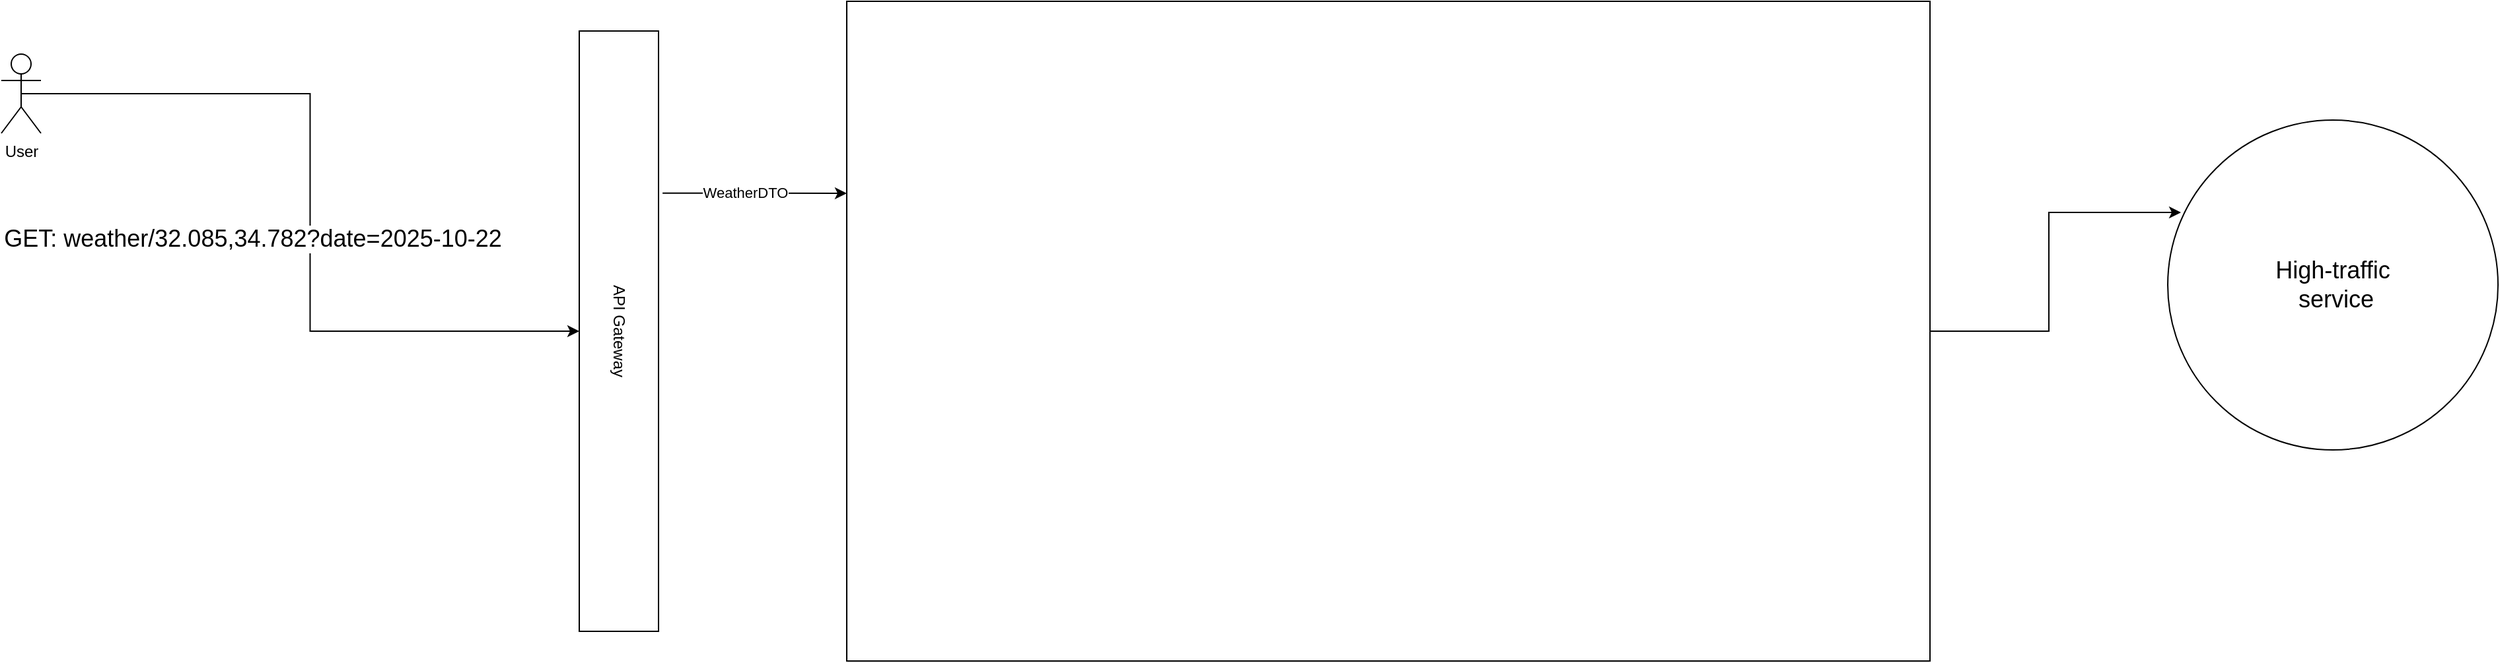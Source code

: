 <mxfile version="28.1.0">
  <diagram name="Page-1" id="XEiT1kLDCRGGdZglAhm5">
    <mxGraphModel dx="1545" dy="1471" grid="1" gridSize="10" guides="1" tooltips="1" connect="1" arrows="1" fold="1" page="1" pageScale="1" pageWidth="850" pageHeight="1100" math="0" shadow="0">
      <root>
        <mxCell id="0" />
        <mxCell id="1" parent="0" />
        <mxCell id="TR1ucW1oZCcEAV0Sezo2-6" style="edgeStyle=orthogonalEdgeStyle;rounded=0;orthogonalLoop=1;jettySize=auto;html=1;exitX=0.5;exitY=0.5;exitDx=0;exitDy=0;exitPerimeter=0;" edge="1" parent="1" source="TR1ucW1oZCcEAV0Sezo2-1" target="TR1ucW1oZCcEAV0Sezo2-4">
          <mxGeometry relative="1" as="geometry" />
        </mxCell>
        <mxCell id="TR1ucW1oZCcEAV0Sezo2-8" value="&lt;font style=&quot;font-size: 18px;&quot;&gt;GET: weather/32.085,34.782?date=2025-10-22&lt;/font&gt;" style="edgeLabel;html=1;align=center;verticalAlign=middle;resizable=0;points=[];" vertex="1" connectable="0" parent="TR1ucW1oZCcEAV0Sezo2-6">
          <mxGeometry x="-0.35" relative="1" as="geometry">
            <mxPoint x="-21" y="110" as="offset" />
          </mxGeometry>
        </mxCell>
        <mxCell id="TR1ucW1oZCcEAV0Sezo2-1" value="User" style="shape=umlActor;verticalLabelPosition=bottom;verticalAlign=top;html=1;outlineConnect=0;" vertex="1" parent="1">
          <mxGeometry x="-290" y="-100" width="30" height="60" as="geometry" />
        </mxCell>
        <mxCell id="TR1ucW1oZCcEAV0Sezo2-2" value="&lt;font style=&quot;font-size: 18px;&quot;&gt;High-traffic&lt;br&gt;&amp;nbsp;service&lt;/font&gt;" style="ellipse;whiteSpace=wrap;html=1;" vertex="1" parent="1">
          <mxGeometry x="1350" y="-50" width="250" height="250" as="geometry" />
        </mxCell>
        <mxCell id="TR1ucW1oZCcEAV0Sezo2-3" value="" style="rounded=0;whiteSpace=wrap;html=1;" vertex="1" parent="1">
          <mxGeometry x="350" y="-140" width="820" height="500" as="geometry" />
        </mxCell>
        <mxCell id="TR1ucW1oZCcEAV0Sezo2-14" style="edgeStyle=orthogonalEdgeStyle;rounded=0;orthogonalLoop=1;jettySize=auto;html=1;entryX=0;entryY=0.291;entryDx=0;entryDy=0;entryPerimeter=0;exitX=0.27;exitY=-0.051;exitDx=0;exitDy=0;exitPerimeter=0;" edge="1" parent="1" source="TR1ucW1oZCcEAV0Sezo2-4" target="TR1ucW1oZCcEAV0Sezo2-3">
          <mxGeometry relative="1" as="geometry">
            <mxPoint x="210" as="sourcePoint" />
            <mxPoint x="354.1" y="1.0" as="targetPoint" />
          </mxGeometry>
        </mxCell>
        <mxCell id="TR1ucW1oZCcEAV0Sezo2-15" value="WeatherDTO" style="edgeLabel;html=1;align=center;verticalAlign=middle;resizable=0;points=[];" vertex="1" connectable="0" parent="TR1ucW1oZCcEAV0Sezo2-14">
          <mxGeometry x="-0.44" y="1" relative="1" as="geometry">
            <mxPoint x="23" as="offset" />
          </mxGeometry>
        </mxCell>
        <mxCell id="TR1ucW1oZCcEAV0Sezo2-4" value="API Gateway" style="rounded=0;whiteSpace=wrap;html=1;rotation=90;" vertex="1" parent="1">
          <mxGeometry x="-50" y="80" width="455" height="60" as="geometry" />
        </mxCell>
        <mxCell id="TR1ucW1oZCcEAV0Sezo2-13" style="edgeStyle=orthogonalEdgeStyle;rounded=0;orthogonalLoop=1;jettySize=auto;html=1;entryX=0.04;entryY=0.28;entryDx=0;entryDy=0;entryPerimeter=0;" edge="1" parent="1" source="TR1ucW1oZCcEAV0Sezo2-3" target="TR1ucW1oZCcEAV0Sezo2-2">
          <mxGeometry relative="1" as="geometry" />
        </mxCell>
      </root>
    </mxGraphModel>
  </diagram>
</mxfile>
